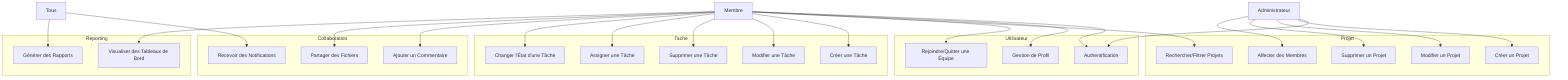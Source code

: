flowchart TB
    subgraph Utilisateur
        direction TB
        U1[Authentification]
        U2[Gestion de Profil]
        U3[Rejoindre/Quitter une Équipe]
    end

    subgraph Projet
        direction TB
        P1[Créer un Projet]
        P2[Modifier un Projet]
        P3[Supprimer un Projet]
        P4[Affecter des Membres]
        P5[Rechercher/Filtrer Projets]
    end

    subgraph Tache
        direction TB
        T1[Créer une Tâche]
        T2[Modifier une Tâche]
        T3[Supprimer une Tâche]
        T4[Assigner une Tâche]
        T5[Changer l'État d'une Tâche]
    end

    subgraph Collaboration
        direction TB
        C1[Ajouter un Commentaire]
        C2[Partager des Fichiers]
        C3[Recevoir des Notifications]
    end

    subgraph Reporting
        direction TB
        R1[Générer des Rapports]
        R2[Visualiser des Tableaux de Bord]
    end

    Administrateur --> U1
    Administrateur --> P1
    Administrateur --> P2
    Administrateur --> P3
    Administrateur --> P4

    Membre --> U1
    Membre --> U2
    Membre --> U3
    Membre --> P5
    Membre --> T1
    Membre --> T2
    Membre --> T3
    Membre --> T4
    Membre --> T5
    Membre --> C1
    Membre --> C2
    Membre --> R2

    Tous --> C3
    Tous --> R1